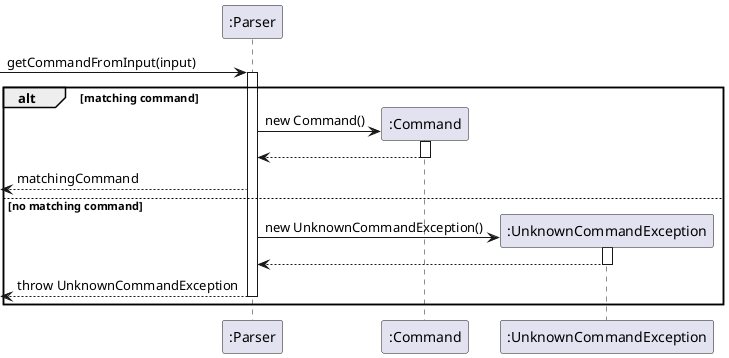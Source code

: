 @startuml
'https://plantuml.com/sequence-diagram

participant ":Parser" as Parser
participant ":Command" as Command
participant ":UnknownCommandException" as Exception
-> Parser ++: getCommandFromInput(input)
alt matching command
    create Command
    Parser -> Command ++: new Command()
    Parser <-- Command --:
    <-- Parser: matchingCommand
else no matching command
    create Exception
    Parser -> Exception ++: new UnknownCommandException()
    Parser <-- Exception --
    <-- Parser --: throw UnknownCommandException
end

@enduml